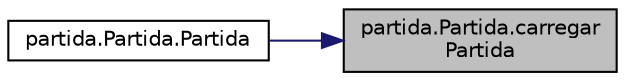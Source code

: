 digraph "partida.Partida.carregarPartida"
{
 // LATEX_PDF_SIZE
  edge [fontname="Helvetica",fontsize="10",labelfontname="Helvetica",labelfontsize="10"];
  node [fontname="Helvetica",fontsize="10",shape=record];
  rankdir="RL";
  Node1 [label="partida.Partida.carregar\lPartida",height=0.2,width=0.4,color="black", fillcolor="grey75", style="filled", fontcolor="black",tooltip="Agafa les tirades que s'ha de fer del historia i les passa al taulell per a que es puguin realitzar."];
  Node1 -> Node2 [dir="back",color="midnightblue",fontsize="10",style="solid"];
  Node2 [label="partida.Partida.Partida",height=0.2,width=0.4,color="black", fillcolor="white", style="filled",URL="$classpartida_1_1_partida.html#a7c0cbdc23a559384ae5d21a08e4892ad",tooltip="Genera una partida carregada."];
}
